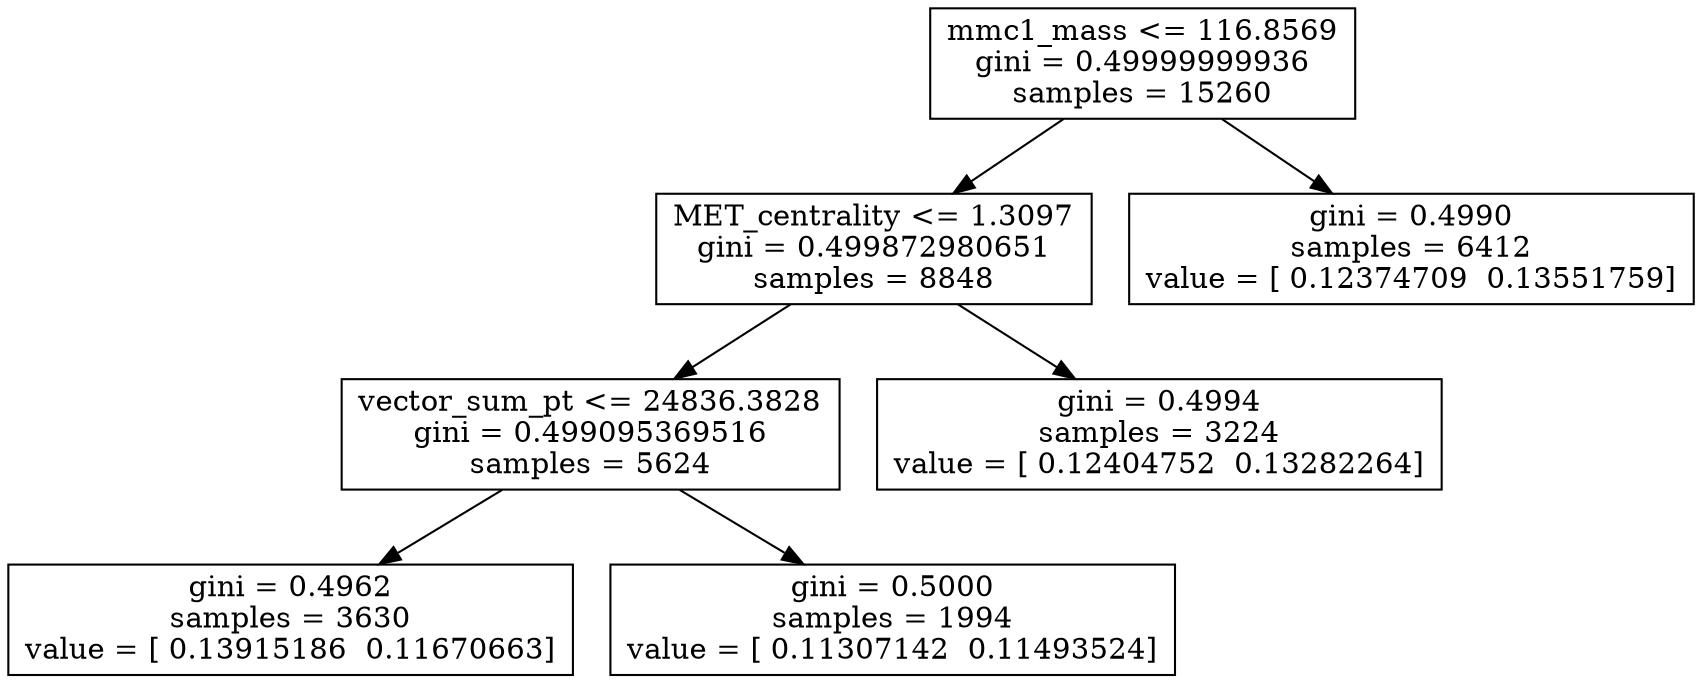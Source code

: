 digraph Tree {
0 [label="mmc1_mass <= 116.8569\ngini = 0.49999999936\nsamples = 15260", shape="box"] ;
1 [label="MET_centrality <= 1.3097\ngini = 0.499872980651\nsamples = 8848", shape="box"] ;
0 -> 1 ;
2 [label="vector_sum_pt <= 24836.3828\ngini = 0.499095369516\nsamples = 5624", shape="box"] ;
1 -> 2 ;
3 [label="gini = 0.4962\nsamples = 3630\nvalue = [ 0.13915186  0.11670663]", shape="box"] ;
2 -> 3 ;
4 [label="gini = 0.5000\nsamples = 1994\nvalue = [ 0.11307142  0.11493524]", shape="box"] ;
2 -> 4 ;
5 [label="gini = 0.4994\nsamples = 3224\nvalue = [ 0.12404752  0.13282264]", shape="box"] ;
1 -> 5 ;
6 [label="gini = 0.4990\nsamples = 6412\nvalue = [ 0.12374709  0.13551759]", shape="box"] ;
0 -> 6 ;
}